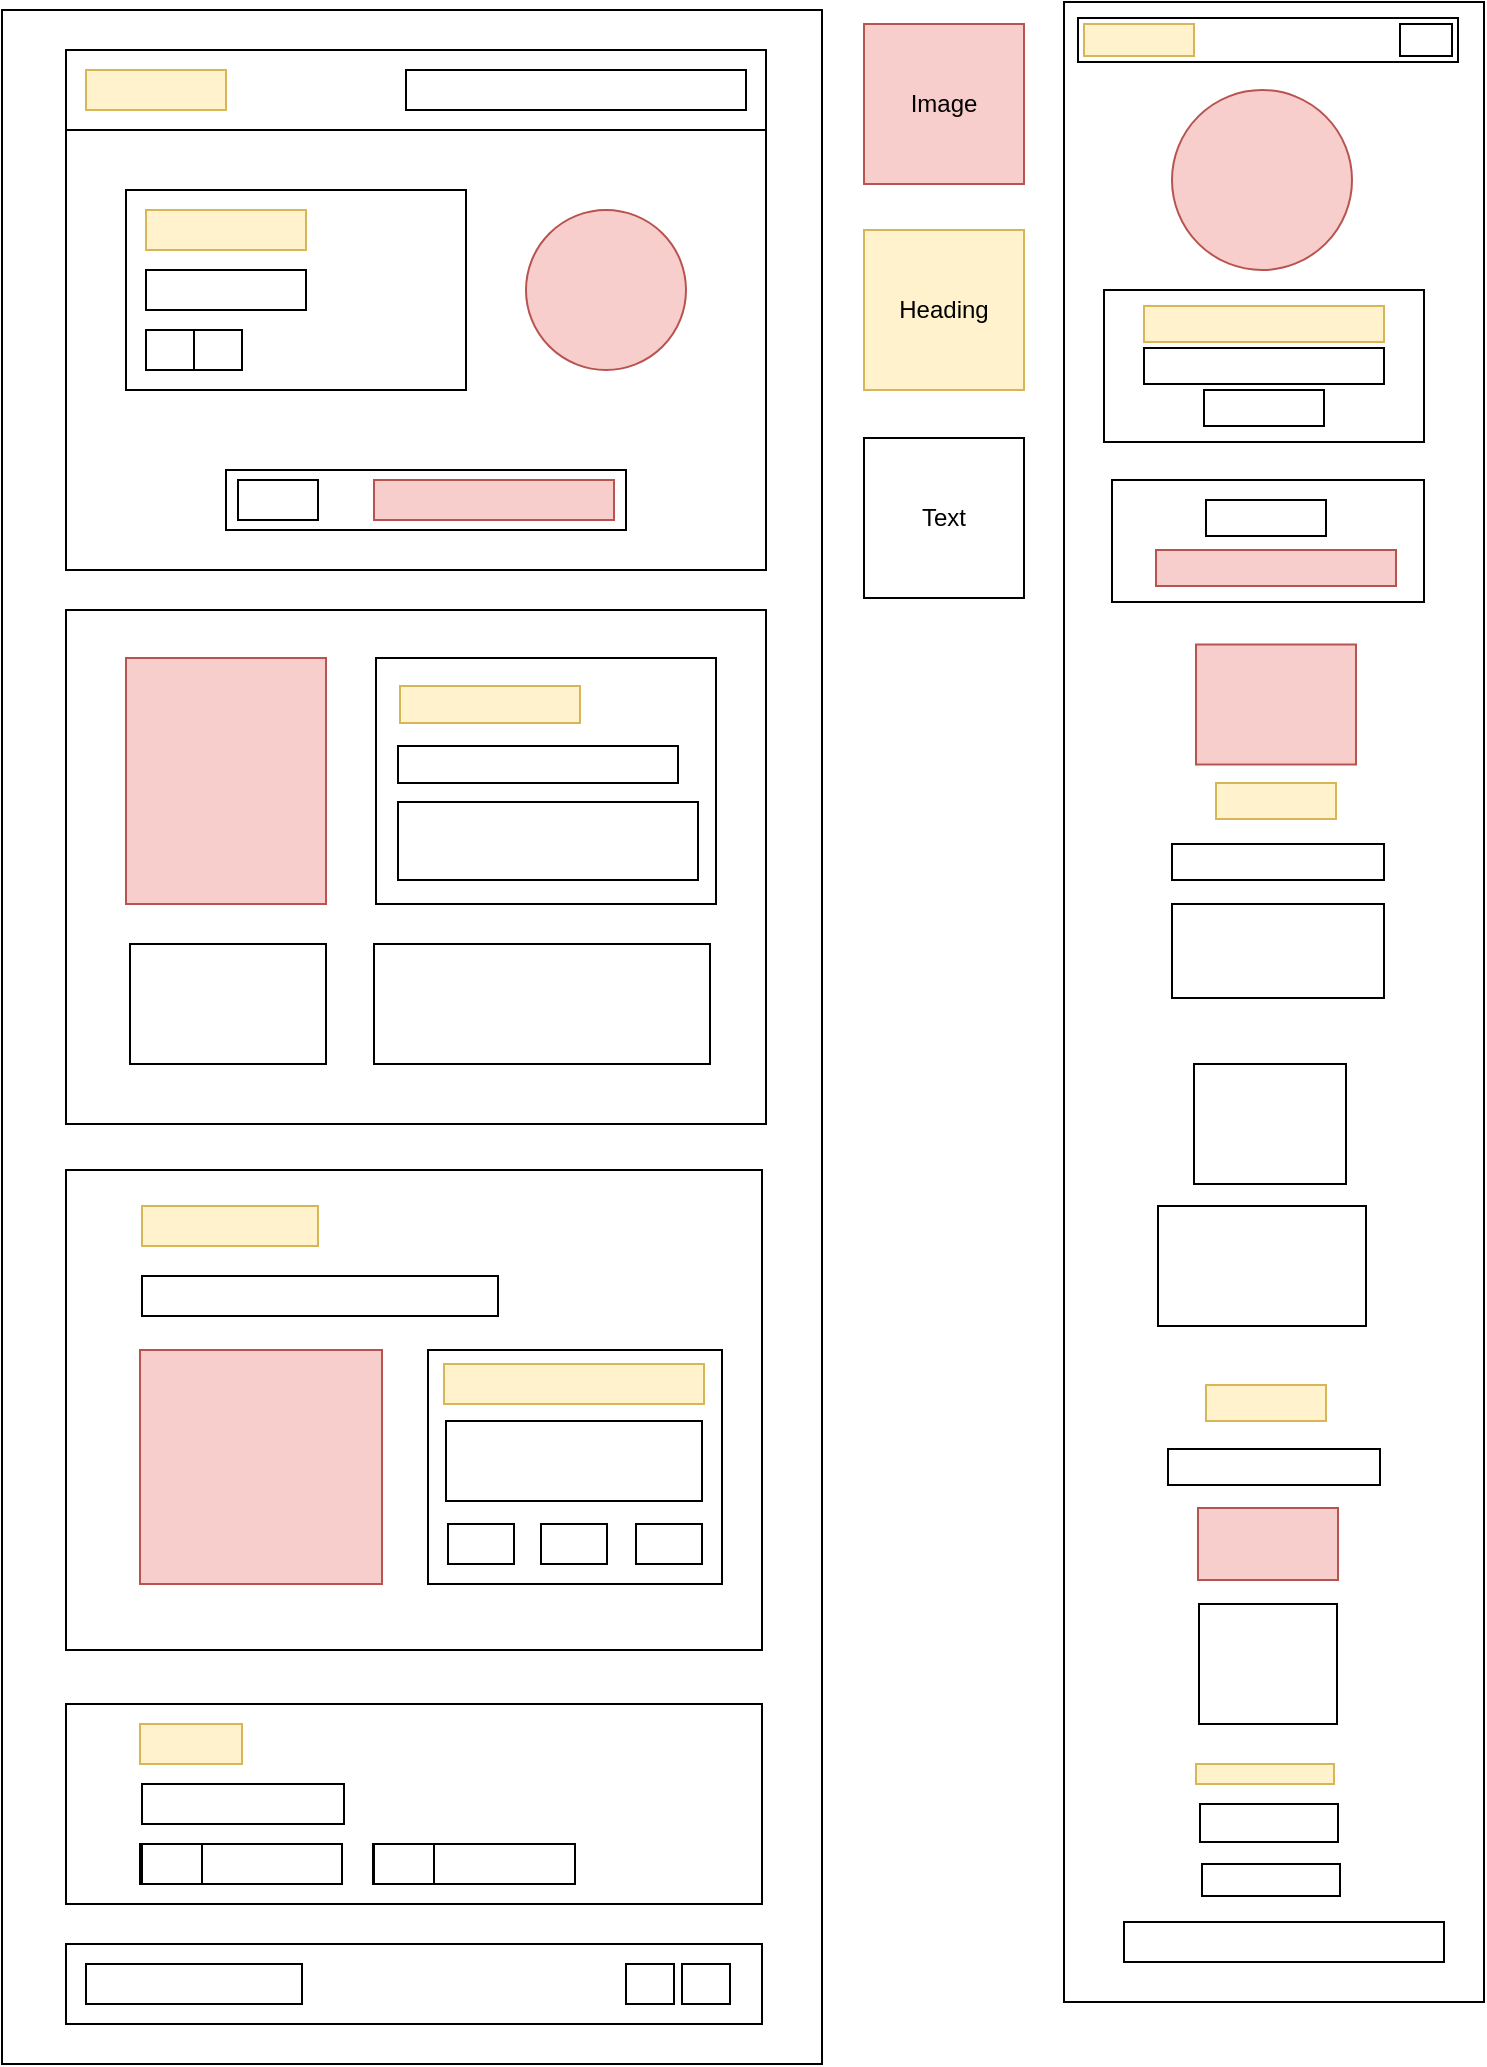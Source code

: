 <mxfile version="24.4.8" type="device">
  <diagram name="Page-1" id="iY3azefqzH4Y8h3HBsLG">
    <mxGraphModel dx="1600" dy="1040" grid="1" gridSize="10" guides="1" tooltips="1" connect="1" arrows="1" fold="1" page="1" pageScale="1" pageWidth="850" pageHeight="1100" math="0" shadow="0">
      <root>
        <mxCell id="0" />
        <mxCell id="1" parent="0" />
        <mxCell id="o_WdUW0LBJT-JkCcLAcq-1" value="" style="rounded=0;whiteSpace=wrap;html=1;" vertex="1" parent="1">
          <mxGeometry x="39" y="34" width="410" height="1027" as="geometry" />
        </mxCell>
        <mxCell id="o_WdUW0LBJT-JkCcLAcq-2" value="" style="rounded=0;whiteSpace=wrap;html=1;" vertex="1" parent="1">
          <mxGeometry x="71" y="54" width="350" height="40" as="geometry" />
        </mxCell>
        <mxCell id="o_WdUW0LBJT-JkCcLAcq-3" value="" style="rounded=0;whiteSpace=wrap;html=1;fillColor=#fff2cc;strokeColor=#d6b656;" vertex="1" parent="1">
          <mxGeometry x="81" y="64" width="70" height="20" as="geometry" />
        </mxCell>
        <mxCell id="o_WdUW0LBJT-JkCcLAcq-5" value="" style="rounded=0;whiteSpace=wrap;html=1;" vertex="1" parent="1">
          <mxGeometry x="241" y="64" width="170" height="20" as="geometry" />
        </mxCell>
        <mxCell id="o_WdUW0LBJT-JkCcLAcq-8" value="" style="rounded=0;whiteSpace=wrap;html=1;" vertex="1" parent="1">
          <mxGeometry x="71" y="94" width="350" height="220" as="geometry" />
        </mxCell>
        <mxCell id="o_WdUW0LBJT-JkCcLAcq-9" value="" style="rounded=0;whiteSpace=wrap;html=1;" vertex="1" parent="1">
          <mxGeometry x="101" y="124" width="170" height="100" as="geometry" />
        </mxCell>
        <mxCell id="o_WdUW0LBJT-JkCcLAcq-10" value="" style="ellipse;whiteSpace=wrap;html=1;aspect=fixed;fillColor=#f8cecc;strokeColor=#b85450;" vertex="1" parent="1">
          <mxGeometry x="301" y="134" width="80" height="80" as="geometry" />
        </mxCell>
        <mxCell id="o_WdUW0LBJT-JkCcLAcq-11" value="" style="rounded=0;whiteSpace=wrap;html=1;" vertex="1" parent="1">
          <mxGeometry x="151" y="264" width="200" height="30" as="geometry" />
        </mxCell>
        <mxCell id="o_WdUW0LBJT-JkCcLAcq-12" value="" style="rounded=0;whiteSpace=wrap;html=1;fillColor=#fff2cc;strokeColor=#d6b656;" vertex="1" parent="1">
          <mxGeometry x="111" y="134" width="80" height="20" as="geometry" />
        </mxCell>
        <mxCell id="o_WdUW0LBJT-JkCcLAcq-15" value="" style="rounded=0;whiteSpace=wrap;html=1;" vertex="1" parent="1">
          <mxGeometry x="111" y="164" width="80" height="20" as="geometry" />
        </mxCell>
        <mxCell id="o_WdUW0LBJT-JkCcLAcq-16" value="" style="rounded=0;whiteSpace=wrap;html=1;" vertex="1" parent="1">
          <mxGeometry x="111" y="194" width="48" height="20" as="geometry" />
        </mxCell>
        <mxCell id="o_WdUW0LBJT-JkCcLAcq-19" value="" style="rounded=0;whiteSpace=wrap;html=1;" vertex="1" parent="1">
          <mxGeometry x="157" y="269" width="40" height="20" as="geometry" />
        </mxCell>
        <mxCell id="o_WdUW0LBJT-JkCcLAcq-20" value="" style="rounded=0;whiteSpace=wrap;html=1;fillColor=#f8cecc;strokeColor=#b85450;" vertex="1" parent="1">
          <mxGeometry x="225" y="269" width="120" height="20" as="geometry" />
        </mxCell>
        <mxCell id="o_WdUW0LBJT-JkCcLAcq-21" value="" style="rounded=0;whiteSpace=wrap;html=1;" vertex="1" parent="1">
          <mxGeometry x="71" y="334" width="350" height="257" as="geometry" />
        </mxCell>
        <mxCell id="o_WdUW0LBJT-JkCcLAcq-23" value="" style="rounded=0;whiteSpace=wrap;html=1;" vertex="1" parent="1">
          <mxGeometry x="226" y="358" width="170" height="123" as="geometry" />
        </mxCell>
        <mxCell id="o_WdUW0LBJT-JkCcLAcq-24" value="" style="rounded=0;whiteSpace=wrap;html=1;fillColor=#f8cecc;strokeColor=#b85450;" vertex="1" parent="1">
          <mxGeometry x="101" y="358" width="100" height="123" as="geometry" />
        </mxCell>
        <mxCell id="o_WdUW0LBJT-JkCcLAcq-25" value="" style="rounded=0;whiteSpace=wrap;html=1;" vertex="1" parent="1">
          <mxGeometry x="237" y="402" width="140" height="18.5" as="geometry" />
        </mxCell>
        <mxCell id="o_WdUW0LBJT-JkCcLAcq-26" value="" style="rounded=0;whiteSpace=wrap;html=1;fillColor=#fff2cc;strokeColor=#d6b656;" vertex="1" parent="1">
          <mxGeometry x="238" y="372" width="90" height="18.5" as="geometry" />
        </mxCell>
        <mxCell id="o_WdUW0LBJT-JkCcLAcq-30" value="" style="rounded=0;whiteSpace=wrap;html=1;" vertex="1" parent="1">
          <mxGeometry x="237" y="430" width="150" height="39" as="geometry" />
        </mxCell>
        <mxCell id="o_WdUW0LBJT-JkCcLAcq-31" value="" style="rounded=0;whiteSpace=wrap;html=1;" vertex="1" parent="1">
          <mxGeometry x="103" y="501" width="98" height="60" as="geometry" />
        </mxCell>
        <mxCell id="o_WdUW0LBJT-JkCcLAcq-32" value="" style="rounded=0;whiteSpace=wrap;html=1;" vertex="1" parent="1">
          <mxGeometry x="225" y="501" width="168" height="60" as="geometry" />
        </mxCell>
        <mxCell id="o_WdUW0LBJT-JkCcLAcq-36" value="" style="rounded=0;whiteSpace=wrap;html=1;" vertex="1" parent="1">
          <mxGeometry x="71" y="614" width="348" height="240" as="geometry" />
        </mxCell>
        <mxCell id="o_WdUW0LBJT-JkCcLAcq-37" value="" style="rounded=0;whiteSpace=wrap;html=1;fillColor=#fff2cc;strokeColor=#d6b656;" vertex="1" parent="1">
          <mxGeometry x="109" y="632" width="88" height="20" as="geometry" />
        </mxCell>
        <mxCell id="o_WdUW0LBJT-JkCcLAcq-38" value="" style="rounded=0;whiteSpace=wrap;html=1;" vertex="1" parent="1">
          <mxGeometry x="109" y="667" width="178" height="20" as="geometry" />
        </mxCell>
        <mxCell id="o_WdUW0LBJT-JkCcLAcq-40" value="" style="rounded=0;whiteSpace=wrap;html=1;" vertex="1" parent="1">
          <mxGeometry x="252" y="704" width="147" height="117" as="geometry" />
        </mxCell>
        <mxCell id="o_WdUW0LBJT-JkCcLAcq-41" value="" style="rounded=0;whiteSpace=wrap;html=1;fillColor=#f8cecc;strokeColor=#b85450;" vertex="1" parent="1">
          <mxGeometry x="108" y="704" width="121" height="117" as="geometry" />
        </mxCell>
        <mxCell id="o_WdUW0LBJT-JkCcLAcq-42" value="" style="rounded=0;whiteSpace=wrap;html=1;fillColor=#fff2cc;strokeColor=#d6b656;" vertex="1" parent="1">
          <mxGeometry x="260" y="711" width="130" height="20" as="geometry" />
        </mxCell>
        <mxCell id="o_WdUW0LBJT-JkCcLAcq-43" value="" style="rounded=0;whiteSpace=wrap;html=1;" vertex="1" parent="1">
          <mxGeometry x="261" y="739.5" width="128" height="40" as="geometry" />
        </mxCell>
        <mxCell id="o_WdUW0LBJT-JkCcLAcq-45" value="" style="rounded=0;whiteSpace=wrap;html=1;" vertex="1" parent="1">
          <mxGeometry x="308.5" y="791" width="33" height="20" as="geometry" />
        </mxCell>
        <mxCell id="o_WdUW0LBJT-JkCcLAcq-47" value="" style="rounded=0;whiteSpace=wrap;html=1;" vertex="1" parent="1">
          <mxGeometry x="262" y="791" width="33" height="20" as="geometry" />
        </mxCell>
        <mxCell id="o_WdUW0LBJT-JkCcLAcq-49" value="" style="rounded=0;whiteSpace=wrap;html=1;" vertex="1" parent="1">
          <mxGeometry x="356" y="791" width="33" height="20" as="geometry" />
        </mxCell>
        <mxCell id="o_WdUW0LBJT-JkCcLAcq-50" value="" style="rounded=0;whiteSpace=wrap;html=1;" vertex="1" parent="1">
          <mxGeometry x="71" y="881" width="348" height="100" as="geometry" />
        </mxCell>
        <mxCell id="o_WdUW0LBJT-JkCcLAcq-51" value="" style="rounded=0;whiteSpace=wrap;html=1;fillColor=#fff2cc;strokeColor=#d6b656;" vertex="1" parent="1">
          <mxGeometry x="108" y="891" width="51" height="20" as="geometry" />
        </mxCell>
        <mxCell id="o_WdUW0LBJT-JkCcLAcq-52" value="" style="rounded=0;whiteSpace=wrap;html=1;" vertex="1" parent="1">
          <mxGeometry x="109" y="921" width="101" height="20" as="geometry" />
        </mxCell>
        <mxCell id="o_WdUW0LBJT-JkCcLAcq-53" value="" style="rounded=0;whiteSpace=wrap;html=1;" vertex="1" parent="1">
          <mxGeometry x="224.5" y="951" width="101" height="20" as="geometry" />
        </mxCell>
        <mxCell id="o_WdUW0LBJT-JkCcLAcq-54" value="" style="rounded=0;whiteSpace=wrap;html=1;" vertex="1" parent="1">
          <mxGeometry x="108" y="951" width="101" height="20" as="geometry" />
        </mxCell>
        <mxCell id="o_WdUW0LBJT-JkCcLAcq-55" value="" style="rounded=0;whiteSpace=wrap;html=1;" vertex="1" parent="1">
          <mxGeometry x="109" y="951" width="30" height="20" as="geometry" />
        </mxCell>
        <mxCell id="o_WdUW0LBJT-JkCcLAcq-56" value="" style="rounded=0;whiteSpace=wrap;html=1;" vertex="1" parent="1">
          <mxGeometry x="225" y="951" width="30" height="20" as="geometry" />
        </mxCell>
        <mxCell id="o_WdUW0LBJT-JkCcLAcq-57" value="" style="rounded=0;whiteSpace=wrap;html=1;" vertex="1" parent="1">
          <mxGeometry x="71" y="1001" width="348" height="40" as="geometry" />
        </mxCell>
        <mxCell id="o_WdUW0LBJT-JkCcLAcq-58" value="" style="rounded=0;whiteSpace=wrap;html=1;" vertex="1" parent="1">
          <mxGeometry x="81" y="1011" width="108" height="20" as="geometry" />
        </mxCell>
        <mxCell id="o_WdUW0LBJT-JkCcLAcq-59" value="" style="rounded=0;whiteSpace=wrap;html=1;" vertex="1" parent="1">
          <mxGeometry x="379" y="1011" width="24" height="20" as="geometry" />
        </mxCell>
        <mxCell id="o_WdUW0LBJT-JkCcLAcq-60" value="" style="rounded=0;whiteSpace=wrap;html=1;" vertex="1" parent="1">
          <mxGeometry x="351" y="1011" width="24" height="20" as="geometry" />
        </mxCell>
        <mxCell id="o_WdUW0LBJT-JkCcLAcq-62" value="" style="rounded=0;whiteSpace=wrap;html=1;" vertex="1" parent="1">
          <mxGeometry x="111" y="194" width="24" height="20" as="geometry" />
        </mxCell>
        <mxCell id="o_WdUW0LBJT-JkCcLAcq-63" value="" style="rounded=0;whiteSpace=wrap;html=1;" vertex="1" parent="1">
          <mxGeometry x="135" y="194" width="24" height="20" as="geometry" />
        </mxCell>
        <mxCell id="o_WdUW0LBJT-JkCcLAcq-64" value="" style="rounded=0;whiteSpace=wrap;html=1;" vertex="1" parent="1">
          <mxGeometry x="570" y="30" width="210" height="1000" as="geometry" />
        </mxCell>
        <mxCell id="o_WdUW0LBJT-JkCcLAcq-155" value="" style="rounded=0;whiteSpace=wrap;html=1;" vertex="1" parent="1">
          <mxGeometry x="577" y="38" width="190" height="22" as="geometry" />
        </mxCell>
        <mxCell id="o_WdUW0LBJT-JkCcLAcq-157" value="" style="ellipse;whiteSpace=wrap;html=1;aspect=fixed;fillColor=#f8cecc;strokeColor=#b85450;" vertex="1" parent="1">
          <mxGeometry x="624" y="74" width="90" height="90" as="geometry" />
        </mxCell>
        <mxCell id="o_WdUW0LBJT-JkCcLAcq-158" value="" style="rounded=0;whiteSpace=wrap;html=1;fillColor=#fff2cc;strokeColor=#d6b656;" vertex="1" parent="1">
          <mxGeometry x="580" y="41" width="55" height="16" as="geometry" />
        </mxCell>
        <mxCell id="o_WdUW0LBJT-JkCcLAcq-159" value="" style="rounded=0;whiteSpace=wrap;html=1;" vertex="1" parent="1">
          <mxGeometry x="738" y="41" width="26" height="16" as="geometry" />
        </mxCell>
        <mxCell id="o_WdUW0LBJT-JkCcLAcq-160" value="" style="rounded=0;whiteSpace=wrap;html=1;" vertex="1" parent="1">
          <mxGeometry x="590" y="174" width="160" height="76" as="geometry" />
        </mxCell>
        <mxCell id="o_WdUW0LBJT-JkCcLAcq-161" value="" style="rounded=0;whiteSpace=wrap;html=1;fillColor=#fff2cc;strokeColor=#d6b656;" vertex="1" parent="1">
          <mxGeometry x="610" y="182" width="120" height="18" as="geometry" />
        </mxCell>
        <mxCell id="o_WdUW0LBJT-JkCcLAcq-162" value="" style="rounded=0;whiteSpace=wrap;html=1;" vertex="1" parent="1">
          <mxGeometry x="610" y="203" width="120" height="18" as="geometry" />
        </mxCell>
        <mxCell id="o_WdUW0LBJT-JkCcLAcq-163" value="" style="rounded=0;whiteSpace=wrap;html=1;" vertex="1" parent="1">
          <mxGeometry x="640" y="224" width="60" height="18" as="geometry" />
        </mxCell>
        <mxCell id="o_WdUW0LBJT-JkCcLAcq-166" value="" style="rounded=0;whiteSpace=wrap;html=1;" vertex="1" parent="1">
          <mxGeometry x="594" y="269" width="156" height="61" as="geometry" />
        </mxCell>
        <mxCell id="o_WdUW0LBJT-JkCcLAcq-167" value="" style="rounded=0;whiteSpace=wrap;html=1;fillColor=#f8cecc;strokeColor=#b85450;" vertex="1" parent="1">
          <mxGeometry x="616" y="304" width="120" height="18" as="geometry" />
        </mxCell>
        <mxCell id="o_WdUW0LBJT-JkCcLAcq-170" value="" style="rounded=0;whiteSpace=wrap;html=1;" vertex="1" parent="1">
          <mxGeometry x="641" y="279" width="60" height="18" as="geometry" />
        </mxCell>
        <mxCell id="o_WdUW0LBJT-JkCcLAcq-172" value="" style="rounded=0;whiteSpace=wrap;html=1;fillColor=#f8cecc;strokeColor=#b85450;" vertex="1" parent="1">
          <mxGeometry x="636" y="351.25" width="80" height="60" as="geometry" />
        </mxCell>
        <mxCell id="o_WdUW0LBJT-JkCcLAcq-173" value="" style="rounded=0;whiteSpace=wrap;html=1;fillColor=#fff2cc;strokeColor=#d6b656;" vertex="1" parent="1">
          <mxGeometry x="646" y="420.5" width="60" height="18" as="geometry" />
        </mxCell>
        <mxCell id="o_WdUW0LBJT-JkCcLAcq-176" value="" style="rounded=0;whiteSpace=wrap;html=1;" vertex="1" parent="1">
          <mxGeometry x="624" y="451" width="106" height="18" as="geometry" />
        </mxCell>
        <mxCell id="o_WdUW0LBJT-JkCcLAcq-177" value="" style="rounded=0;whiteSpace=wrap;html=1;" vertex="1" parent="1">
          <mxGeometry x="624" y="481" width="106" height="47" as="geometry" />
        </mxCell>
        <mxCell id="o_WdUW0LBJT-JkCcLAcq-178" value="" style="rounded=0;whiteSpace=wrap;html=1;" vertex="1" parent="1">
          <mxGeometry x="617" y="632" width="104" height="60" as="geometry" />
        </mxCell>
        <mxCell id="o_WdUW0LBJT-JkCcLAcq-179" value="" style="rounded=0;whiteSpace=wrap;html=1;" vertex="1" parent="1">
          <mxGeometry x="635" y="561" width="76" height="60" as="geometry" />
        </mxCell>
        <mxCell id="o_WdUW0LBJT-JkCcLAcq-180" value="" style="rounded=0;whiteSpace=wrap;html=1;fillColor=#fff2cc;strokeColor=#d6b656;" vertex="1" parent="1">
          <mxGeometry x="641" y="721.5" width="60" height="18" as="geometry" />
        </mxCell>
        <mxCell id="o_WdUW0LBJT-JkCcLAcq-183" value="" style="rounded=0;whiteSpace=wrap;html=1;" vertex="1" parent="1">
          <mxGeometry x="622" y="753.5" width="106" height="18" as="geometry" />
        </mxCell>
        <mxCell id="o_WdUW0LBJT-JkCcLAcq-184" value="" style="rounded=0;whiteSpace=wrap;html=1;fillColor=#f8cecc;strokeColor=#b85450;" vertex="1" parent="1">
          <mxGeometry x="637" y="783" width="70" height="36" as="geometry" />
        </mxCell>
        <mxCell id="o_WdUW0LBJT-JkCcLAcq-185" value="" style="rounded=0;whiteSpace=wrap;html=1;" vertex="1" parent="1">
          <mxGeometry x="637.5" y="831" width="69" height="60" as="geometry" />
        </mxCell>
        <mxCell id="o_WdUW0LBJT-JkCcLAcq-186" value="" style="rounded=0;whiteSpace=wrap;html=1;fillColor=#fff2cc;strokeColor=#d6b656;" vertex="1" parent="1">
          <mxGeometry x="636" y="911" width="69" height="10" as="geometry" />
        </mxCell>
        <mxCell id="o_WdUW0LBJT-JkCcLAcq-187" value="" style="rounded=0;whiteSpace=wrap;html=1;" vertex="1" parent="1">
          <mxGeometry x="638" y="931" width="69" height="19" as="geometry" />
        </mxCell>
        <mxCell id="o_WdUW0LBJT-JkCcLAcq-188" value="" style="rounded=0;whiteSpace=wrap;html=1;" vertex="1" parent="1">
          <mxGeometry x="600" y="990" width="160" height="20" as="geometry" />
        </mxCell>
        <mxCell id="o_WdUW0LBJT-JkCcLAcq-192" value="Image" style="whiteSpace=wrap;html=1;aspect=fixed;fillColor=#f8cecc;strokeColor=#b85450;" vertex="1" parent="1">
          <mxGeometry x="470" y="41" width="80" height="80" as="geometry" />
        </mxCell>
        <mxCell id="o_WdUW0LBJT-JkCcLAcq-193" value="Heading" style="whiteSpace=wrap;html=1;aspect=fixed;fillColor=#fff2cc;strokeColor=#d6b656;" vertex="1" parent="1">
          <mxGeometry x="470" y="144" width="80" height="80" as="geometry" />
        </mxCell>
        <mxCell id="o_WdUW0LBJT-JkCcLAcq-195" value="Text" style="whiteSpace=wrap;html=1;aspect=fixed;" vertex="1" parent="1">
          <mxGeometry x="470" y="248" width="80" height="80" as="geometry" />
        </mxCell>
        <mxCell id="o_WdUW0LBJT-JkCcLAcq-197" value="" style="rounded=0;whiteSpace=wrap;html=1;" vertex="1" parent="1">
          <mxGeometry x="639" y="961" width="69" height="16" as="geometry" />
        </mxCell>
      </root>
    </mxGraphModel>
  </diagram>
</mxfile>
